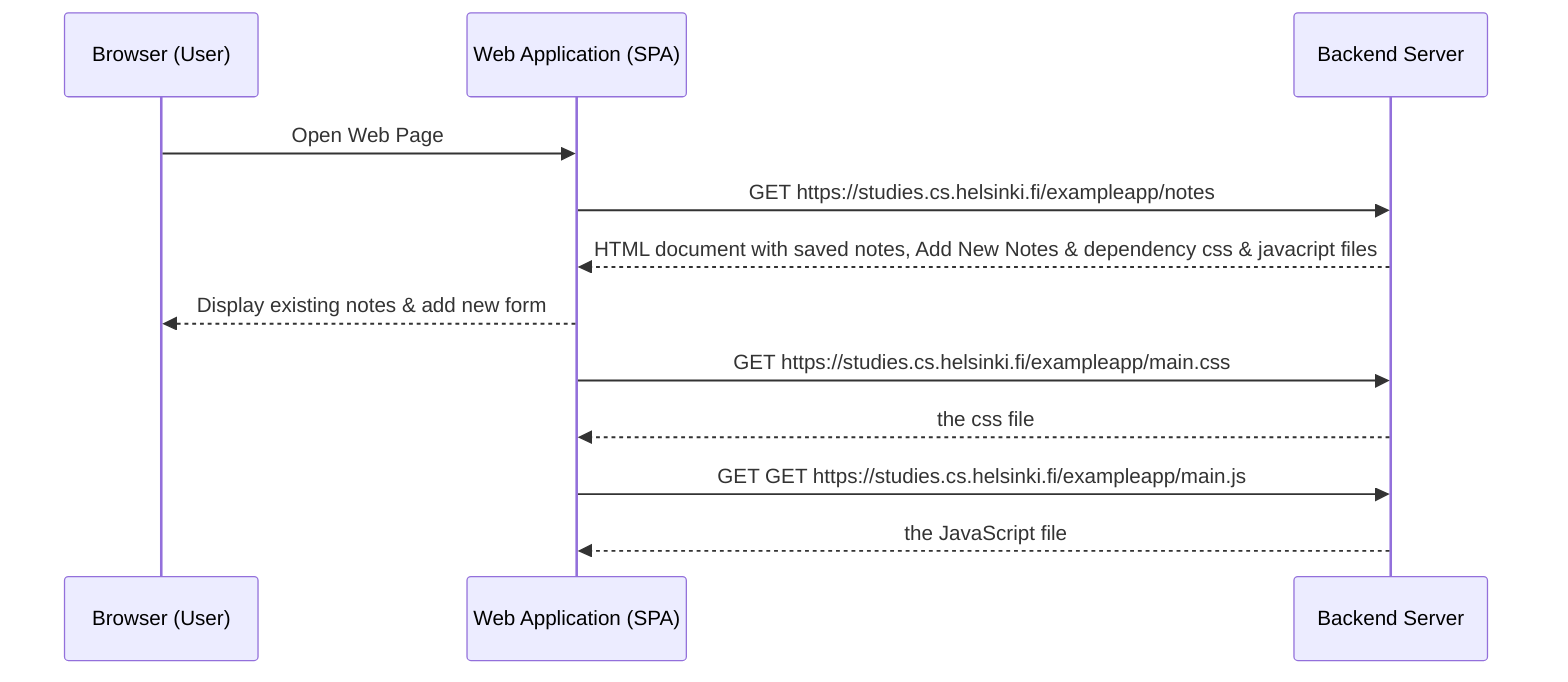 sequenceDiagram
    participant User as Browser (User)
    participant UI as Web Application (SPA)
    participant Server as Backend Server

    User->>UI: Open Web Page
    UI->>Server: GET https://studies.cs.helsinki.fi/exampleapp/notes
    Server-->>UI: HTML document with saved notes, Add New Notes & dependency css & javacript files
    UI-->>User: Display existing notes & add new form

UI->>Server: GET https://studies.cs.helsinki.fi/exampleapp/main.css
    Server-->>UI: the css file
UI->>Server: GET GET https://studies.cs.helsinki.fi/exampleapp/main.js
    Server-->>UI:the JavaScript file